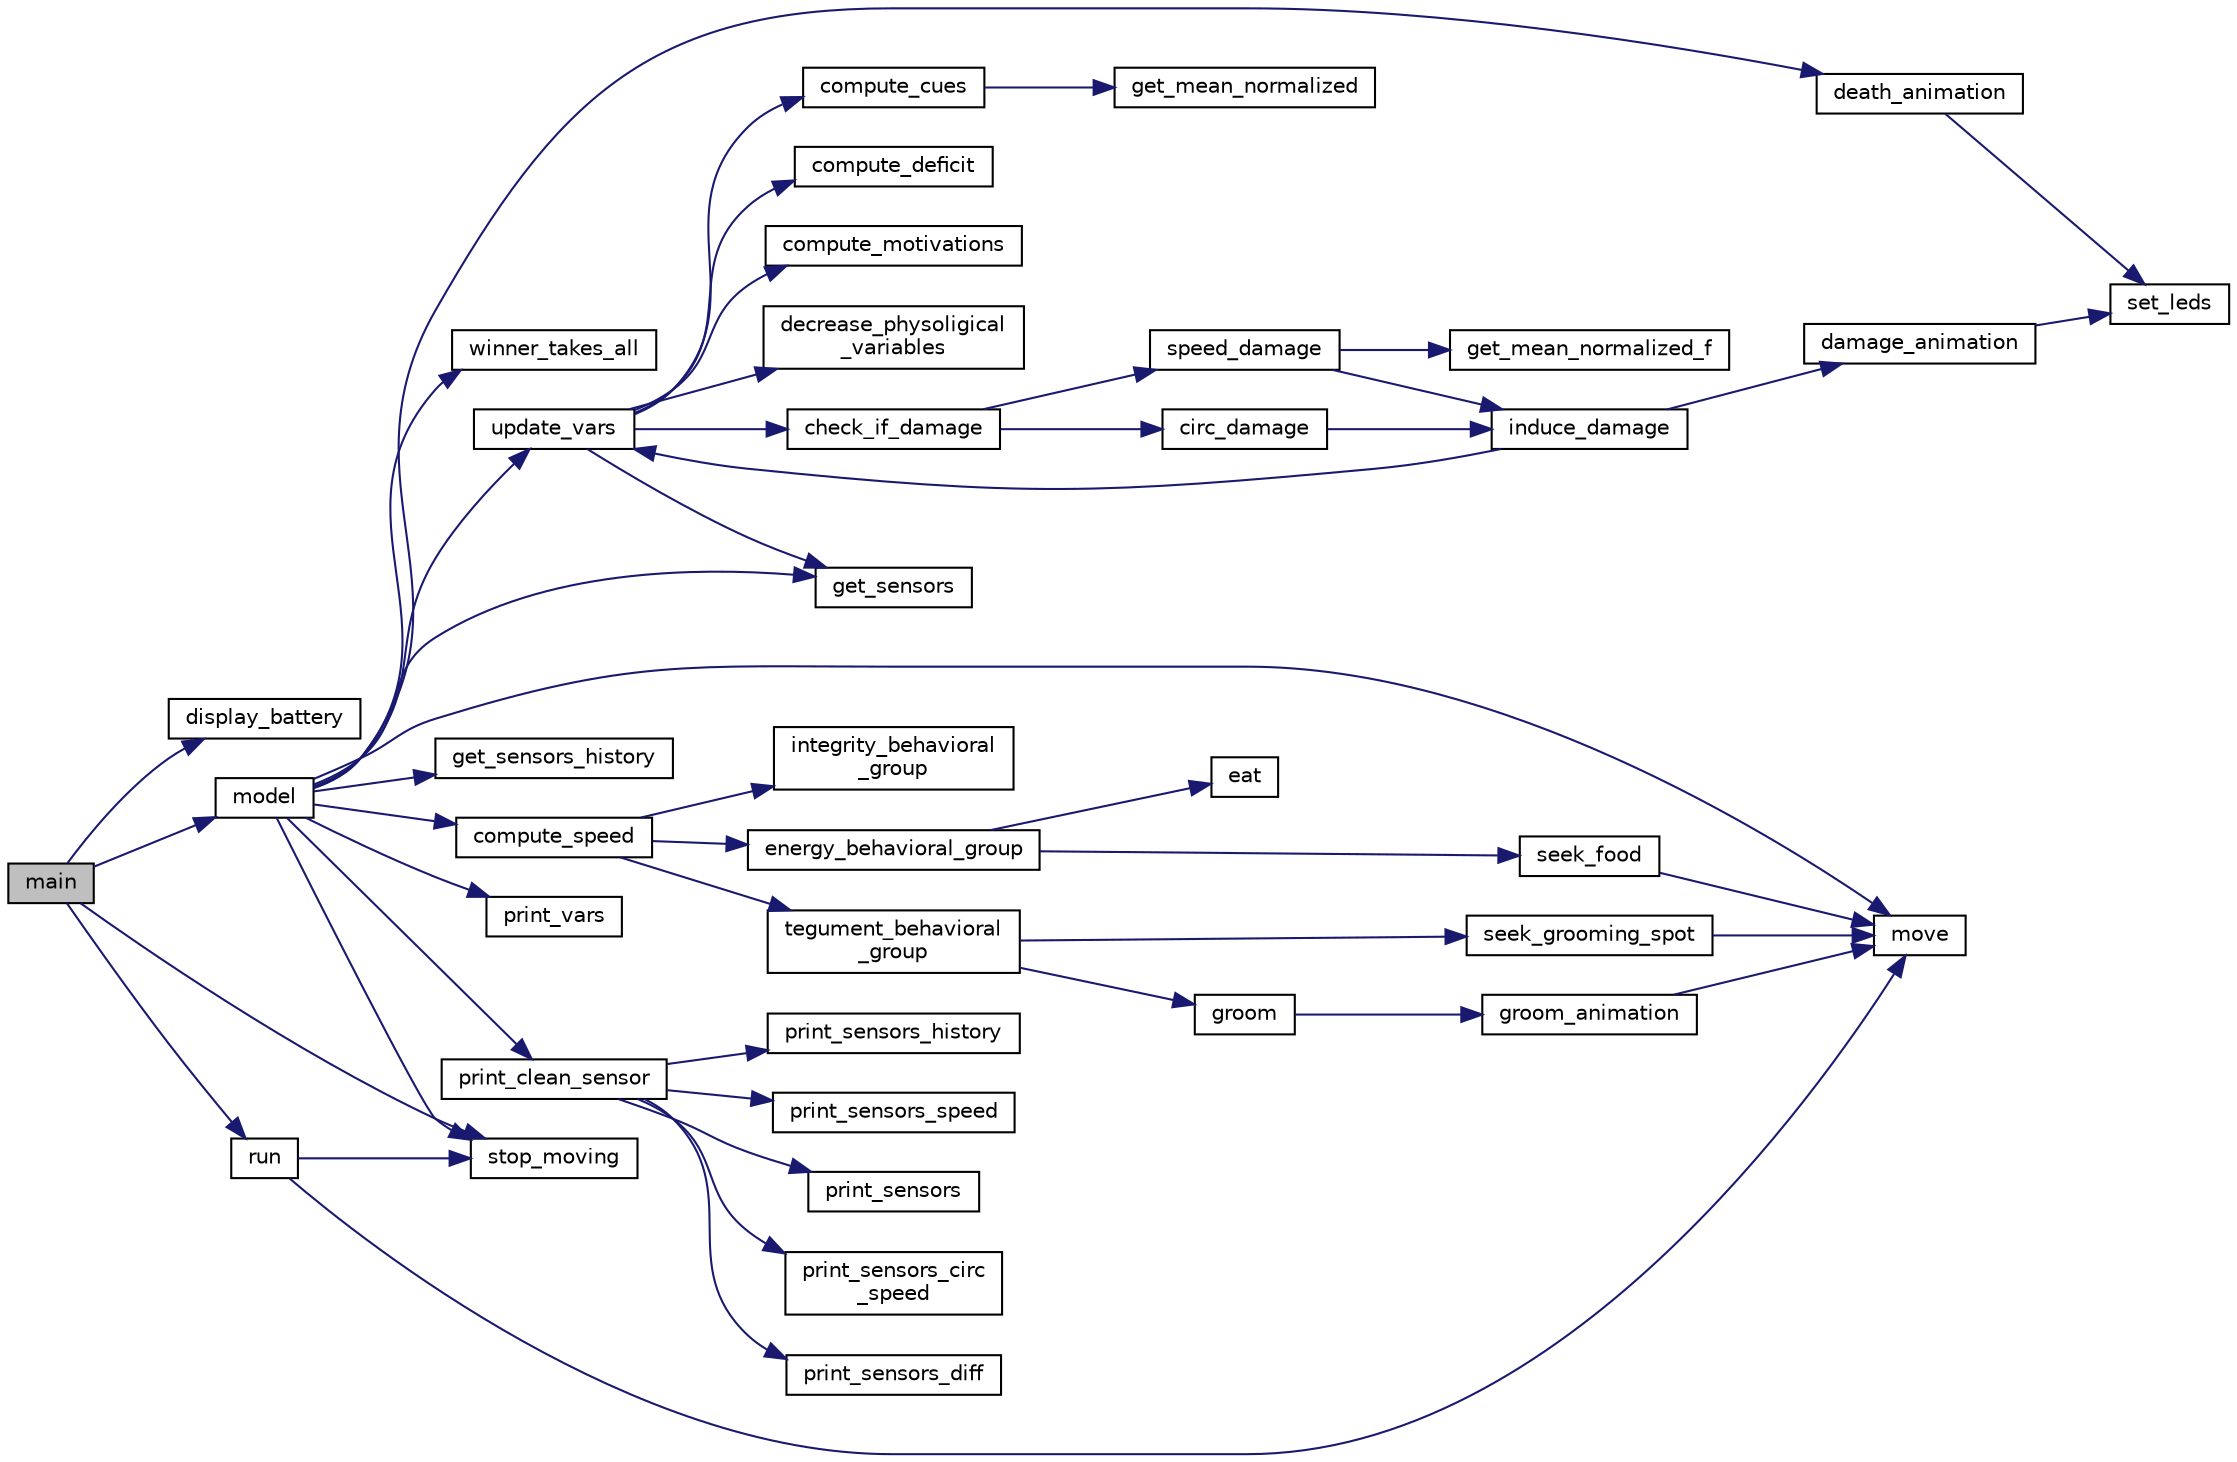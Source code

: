 digraph "main"
{
 // LATEX_PDF_SIZE
  edge [fontname="Helvetica",fontsize="10",labelfontname="Helvetica",labelfontsize="10"];
  node [fontname="Helvetica",fontsize="10",shape=record];
  rankdir="LR";
  Node1 [label="main",height=0.2,width=0.4,color="black", fillcolor="grey75", style="filled", fontcolor="black",tooltip="Main program function."];
  Node1 -> Node2 [color="midnightblue",fontsize="10",style="solid",fontname="Helvetica"];
  Node2 [label="display_battery",height=0.2,width=0.4,color="black", fillcolor="white", style="filled",URL="$model_8c.html#a024bee244394eeb174d636f297a7e857",tooltip="display battery info"];
  Node1 -> Node3 [color="midnightblue",fontsize="10",style="solid",fontname="Helvetica"];
  Node3 [label="model",height=0.2,width=0.4,color="black", fillcolor="white", style="filled",URL="$model_8c.html#afff2d3c32d3cf9812c2844d012a17142",tooltip="Robot model based on our work."];
  Node3 -> Node4 [color="midnightblue",fontsize="10",style="solid",fontname="Helvetica"];
  Node4 [label="compute_speed",height=0.2,width=0.4,color="black", fillcolor="white", style="filled",URL="$model_8c.html#a42168e51ee7171713d66b7dcbb41887a",tooltip="function that select behavioral grroup to compute robot's speed based on input"];
  Node4 -> Node5 [color="midnightblue",fontsize="10",style="solid",fontname="Helvetica"];
  Node5 [label="energy_behavioral_group",height=0.2,width=0.4,color="black", fillcolor="white", style="filled",URL="$model_8c.html#a256b18090d240375c58448c8693d391b",tooltip="function that select sub-behavioral group for energy"];
  Node5 -> Node6 [color="midnightblue",fontsize="10",style="solid",fontname="Helvetica"];
  Node6 [label="eat",height=0.2,width=0.4,color="black", fillcolor="white", style="filled",URL="$model_8c.html#a03aafff51ffe76d9da3f028bef80161b",tooltip="function that increase physiological energy variable"];
  Node5 -> Node7 [color="midnightblue",fontsize="10",style="solid",fontname="Helvetica"];
  Node7 [label="seek_food",height=0.2,width=0.4,color="black", fillcolor="white", style="filled",URL="$model_8c.html#ac05d0fc423a7e961f72d76e0b5cdfa9e",tooltip="function that select send mootor control for food seeking"];
  Node7 -> Node8 [color="midnightblue",fontsize="10",style="solid",fontname="Helvetica"];
  Node8 [label="move",height=0.2,width=0.4,color="black", fillcolor="white", style="filled",URL="$model_8c.html#a22159ec5786bcd0c518d86dc97d44b4e",tooltip="function to make robot move"];
  Node4 -> Node9 [color="midnightblue",fontsize="10",style="solid",fontname="Helvetica"];
  Node9 [label="integrity_behavioral\l_group",height=0.2,width=0.4,color="black", fillcolor="white", style="filled",URL="$model_8c.html#a8de3d99966a8a9e1e793c359877b04a3",tooltip="function that select sub-behavioral group for integrity"];
  Node4 -> Node10 [color="midnightblue",fontsize="10",style="solid",fontname="Helvetica"];
  Node10 [label="tegument_behavioral\l_group",height=0.2,width=0.4,color="black", fillcolor="white", style="filled",URL="$model_8c.html#a9b71e438b829313af4267abdfa355e66",tooltip="function that select sub-behavioral group for tegument"];
  Node10 -> Node11 [color="midnightblue",fontsize="10",style="solid",fontname="Helvetica"];
  Node11 [label="groom",height=0.2,width=0.4,color="black", fillcolor="white", style="filled",URL="$model_8c.html#a059df531c8f30b7a8700a6b1209fd666",tooltip="function that increase physiological tegument variable"];
  Node11 -> Node12 [color="midnightblue",fontsize="10",style="solid",fontname="Helvetica"];
  Node12 [label="groom_animation",height=0.2,width=0.4,color="black", fillcolor="white", style="filled",URL="$model_8c.html#a1ae2fb5c7962e93ebf2074037de03226",tooltip="function that make a grooming animation"];
  Node12 -> Node8 [color="midnightblue",fontsize="10",style="solid",fontname="Helvetica"];
  Node10 -> Node13 [color="midnightblue",fontsize="10",style="solid",fontname="Helvetica"];
  Node13 [label="seek_grooming_spot",height=0.2,width=0.4,color="black", fillcolor="white", style="filled",URL="$model_8c.html#a23bae2c9f13446680670ca6f98121f22",tooltip="function that select send mootor control for groooming spot seeking"];
  Node13 -> Node8 [color="midnightblue",fontsize="10",style="solid",fontname="Helvetica"];
  Node3 -> Node14 [color="midnightblue",fontsize="10",style="solid",fontname="Helvetica"];
  Node14 [label="death_animation",height=0.2,width=0.4,color="black", fillcolor="white", style="filled",URL="$model_8c.html#a13b684a14e79f0144fbfdbd71bb6bc6e",tooltip="function that make animation for death"];
  Node14 -> Node15 [color="midnightblue",fontsize="10",style="solid",fontname="Helvetica"];
  Node15 [label="set_leds",height=0.2,width=0.4,color="black", fillcolor="white", style="filled",URL="$model_8c.html#adf91428d3c07a9e825283b794ead7f4c",tooltip="function that set color for 4 robot leds"];
  Node3 -> Node16 [color="midnightblue",fontsize="10",style="solid",fontname="Helvetica"];
  Node16 [label="get_sensors",height=0.2,width=0.4,color="black", fillcolor="white", style="filled",URL="$model_8c.html#afdbf3026a1d40b44651f0f5f76ad7102",tooltip="function to read and store sensors values"];
  Node3 -> Node17 [color="midnightblue",fontsize="10",style="solid",fontname="Helvetica"];
  Node17 [label="get_sensors_history",height=0.2,width=0.4,color="black", fillcolor="white", style="filled",URL="$model_8c.html#a0d6be2c2d6d79c4bf8daa9019640e5a7",tooltip="function that store actual for sensor values for later use"];
  Node3 -> Node8 [color="midnightblue",fontsize="10",style="solid",fontname="Helvetica"];
  Node3 -> Node18 [color="midnightblue",fontsize="10",style="solid",fontname="Helvetica"];
  Node18 [label="print_clean_sensor",height=0.2,width=0.4,color="black", fillcolor="white", style="filled",URL="$model_8c.html#a8d387ae5e71c0596ea733356d5304663",tooltip="function that print previous and actual sensor values"];
  Node18 -> Node19 [color="midnightblue",fontsize="10",style="solid",fontname="Helvetica"];
  Node19 [label="print_sensors",height=0.2,width=0.4,color="black", fillcolor="white", style="filled",URL="$model_8c.html#a970963d2eed5a3ef973adef84ac6b735",tooltip="function that print sensor values"];
  Node18 -> Node20 [color="midnightblue",fontsize="10",style="solid",fontname="Helvetica"];
  Node20 [label="print_sensors_circ\l_speed",height=0.2,width=0.4,color="black", fillcolor="white", style="filled",URL="$model_8c.html#a4c16fb089e42438d504caa856a3c97ac",tooltip="function that print diff between actual and previous sensor data"];
  Node18 -> Node21 [color="midnightblue",fontsize="10",style="solid",fontname="Helvetica"];
  Node21 [label="print_sensors_diff",height=0.2,width=0.4,color="black", fillcolor="white", style="filled",URL="$model_8c.html#af95500fa642cb6e2114df9f22cef1b49",tooltip="function that print diff between actual and previous sensor data"];
  Node18 -> Node22 [color="midnightblue",fontsize="10",style="solid",fontname="Helvetica"];
  Node22 [label="print_sensors_history",height=0.2,width=0.4,color="black", fillcolor="white", style="filled",URL="$model_8c.html#ae5cb99f889d3e3964f2107a2f0b660e3",tooltip="function that print previous sensor values"];
  Node18 -> Node23 [color="midnightblue",fontsize="10",style="solid",fontname="Helvetica"];
  Node23 [label="print_sensors_speed",height=0.2,width=0.4,color="black", fillcolor="white", style="filled",URL="$model_8c.html#a5bf485e78be0ae99ec1a866746d462b9",tooltip="function that print speed table"];
  Node3 -> Node24 [color="midnightblue",fontsize="10",style="solid",fontname="Helvetica"];
  Node24 [label="print_vars",height=0.2,width=0.4,color="black", fillcolor="white", style="filled",URL="$model_8c.html#aa752ff33a7112b07dc5f606c72432459",tooltip="function that print internal variables"];
  Node3 -> Node25 [color="midnightblue",fontsize="10",style="solid",fontname="Helvetica"];
  Node25 [label="stop_moving",height=0.2,width=0.4,color="black", fillcolor="white", style="filled",URL="$model_8c.html#a88cc80b1bb6c547c836b5490c0db3099",tooltip="stop robot's motor"];
  Node3 -> Node26 [color="midnightblue",fontsize="10",style="solid",fontname="Helvetica"];
  Node26 [label="update_vars",height=0.2,width=0.4,color="black", fillcolor="white", style="filled",URL="$model_8c.html#ab5b9c8b8ad9d20f047d6ff2ba808dacc",tooltip="function that update the internal variables, compute deficits, cues and motivation"];
  Node26 -> Node27 [color="midnightblue",fontsize="10",style="solid",fontname="Helvetica"];
  Node27 [label="check_if_damage",height=0.2,width=0.4,color="black", fillcolor="white", style="filled",URL="$model_8c.html#a9772aee7d0e45a3f4927f4df78ee5ed7",tooltip="function that check if there is damage based on two types of damage"];
  Node27 -> Node28 [color="midnightblue",fontsize="10",style="solid",fontname="Helvetica"];
  Node28 [label="circ_damage",height=0.2,width=0.4,color="black", fillcolor="white", style="filled",URL="$model_8c.html#a045b7ae19635db4c0c565677d9cd3071",tooltip="function that compute circulare based damage"];
  Node28 -> Node29 [color="midnightblue",fontsize="10",style="solid",fontname="Helvetica"];
  Node29 [label="induce_damage",height=0.2,width=0.4,color="black", fillcolor="white", style="filled",URL="$model_8c.html#ad3bb390d68f40aaee86dbed19b15218c",tooltip="function that decrease physiological variable for integrity"];
  Node29 -> Node30 [color="midnightblue",fontsize="10",style="solid",fontname="Helvetica"];
  Node30 [label="damage_animation",height=0.2,width=0.4,color="black", fillcolor="white", style="filled",URL="$model_8c.html#ae44811dea0e1843c571619d692a463ac",tooltip="function that make animation when robot has damage"];
  Node30 -> Node15 [color="midnightblue",fontsize="10",style="solid",fontname="Helvetica"];
  Node29 -> Node26 [color="midnightblue",fontsize="10",style="solid",fontname="Helvetica"];
  Node27 -> Node31 [color="midnightblue",fontsize="10",style="solid",fontname="Helvetica"];
  Node31 [label="speed_damage",height=0.2,width=0.4,color="black", fillcolor="white", style="filled",URL="$model_8c.html#aff392d961d3f5d759aa041d27780a848",tooltip="function that compute speed based damage"];
  Node31 -> Node32 [color="midnightblue",fontsize="10",style="solid",fontname="Helvetica"];
  Node32 [label="get_mean_normalized_f",height=0.2,width=0.4,color="black", fillcolor="white", style="filled",URL="$model_8c.html#a77821830aaf0356c92238ea9d040fd9f",tooltip="function that get mean of table and normalize it but for a float table"];
  Node31 -> Node29 [color="midnightblue",fontsize="10",style="solid",fontname="Helvetica"];
  Node26 -> Node33 [color="midnightblue",fontsize="10",style="solid",fontname="Helvetica"];
  Node33 [label="compute_cues",height=0.2,width=0.4,color="black", fillcolor="white", style="filled",URL="$model_8c.html#a507792eccb7b93c5c65436fd8f37c84b",tooltip="function that compute cues"];
  Node33 -> Node34 [color="midnightblue",fontsize="10",style="solid",fontname="Helvetica"];
  Node34 [label="get_mean_normalized",height=0.2,width=0.4,color="black", fillcolor="white", style="filled",URL="$model_8c.html#a762377c04f5d71221c66a23c81777f96",tooltip="function that get mean of table and normalize it"];
  Node26 -> Node35 [color="midnightblue",fontsize="10",style="solid",fontname="Helvetica"];
  Node35 [label="compute_deficit",height=0.2,width=0.4,color="black", fillcolor="white", style="filled",URL="$model_8c.html#a4839931386cb5fae8e015d2173de57e0",tooltip="function that compute deficits for physiological internal values"];
  Node26 -> Node36 [color="midnightblue",fontsize="10",style="solid",fontname="Helvetica"];
  Node36 [label="compute_motivations",height=0.2,width=0.4,color="black", fillcolor="white", style="filled",URL="$model_8c.html#a60c16f1cf7d0c222208477d5810a4020",tooltip="function that compute motivations for physiological internal values"];
  Node26 -> Node37 [color="midnightblue",fontsize="10",style="solid",fontname="Helvetica"];
  Node37 [label="decrease_physoligical\l_variables",height=0.2,width=0.4,color="black", fillcolor="white", style="filled",URL="$model_8c.html#a1a58010fca227c64de0d57e5f5a8a0ea",tooltip="function that decrease physiological variables"];
  Node26 -> Node16 [color="midnightblue",fontsize="10",style="solid",fontname="Helvetica"];
  Node3 -> Node38 [color="midnightblue",fontsize="10",style="solid",fontname="Helvetica"];
  Node38 [label="winner_takes_all",height=0.2,width=0.4,color="black", fillcolor="white", style="filled",URL="$model_8c.html#a5bf656f8e903944d7b5c9e1166eb71c4",tooltip="Winner take all for decision making."];
  Node1 -> Node39 [color="midnightblue",fontsize="10",style="solid",fontname="Helvetica"];
  Node39 [label="run",height=0.2,width=0.4,color="black", fillcolor="white", style="filled",URL="$model_8c.html#a51433c029591b579b2325061d785ca36",tooltip="Robot is controlled with zqsd input, a for quit, e for stop."];
  Node39 -> Node8 [color="midnightblue",fontsize="10",style="solid",fontname="Helvetica"];
  Node39 -> Node25 [color="midnightblue",fontsize="10",style="solid",fontname="Helvetica"];
  Node1 -> Node25 [color="midnightblue",fontsize="10",style="solid",fontname="Helvetica"];
}
